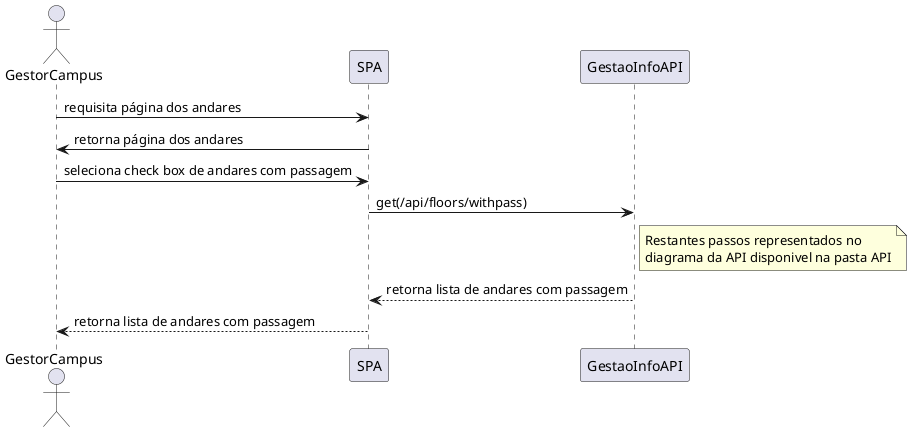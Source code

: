 @startuml

actor GestorCampus as User

participant SPA
participant "GestaoInfoAPI" as API

User -> SPA: requisita página dos andares
SPA -> User: retorna página dos andares

User -> SPA: seleciona check box de andares com passagem

SPA -> API: get(/api/floors/withpass)

note right of API 
    Restantes passos representados no 
    diagrama da API disponivel na pasta API
end note

API --> SPA: retorna lista de andares com passagem
SPA --> User: retorna lista de andares com passagem

@enduml